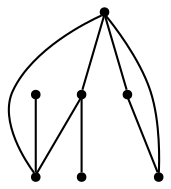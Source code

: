 graph {
  node [shape=point,comment="{\"directed\":false,\"doi\":\"10.1007/978-3-642-11805-0_10\",\"figure\":\"12 (9)\"}"]

  v0 [pos="1145.1640584901322,2646.557258189808"]
  v1 [pos="1055.0971199213072,2646.557321791215"]
  v2 [pos="1100.1305892057194,2736.5900745045055"]
  v3 [pos="1100.1305892057196,2646.557321791215"]
  v4 [pos="1010.0636188240939,2646.557258189808"]
  v5 [pos="1190.1976232129473,2646.557258189808"]
  v6 [pos="1100.1305892057194,2691.573634546453"]

  v0 -- v1 [id="-1",pos="1145.1640584901322,2646.557258189808 1137.6293238440226,2628.3840465198864 1119.8660738213116,2616.5462982177733 1100.1722957877225,2616.5462982177733 1080.4785177541332,2616.5462982177733 1062.7152677314225,2628.3840465198864 1055.0971199213072,2646.557321791215"]
  v4 -- v1 [id="-2",pos="1010.0636188240939,2646.557258189808 1055.0971199213072,2646.557321791215 1055.0971199213072,2646.557321791215 1055.0971199213072,2646.557321791215"]
  v3 -- v0 [id="-3",pos="1100.1305892057196,2646.557321791215 1145.1640584901322,2646.557258189808 1145.1640584901322,2646.557258189808 1145.1640584901322,2646.557258189808"]
  v0 -- v5 [id="-4",pos="1145.1640584901322,2646.557258189808 1190.1976232129473,2646.557258189808 1190.1976232129473,2646.557258189808 1190.1976232129473,2646.557258189808"]
  v2 -- v6 [id="-5",pos="1100.1305892057194,2736.5900745045055 1100.1305892057194,2691.573634546453 1100.1305892057194,2691.573634546453 1100.1305892057194,2691.573634546453"]
  v6 -- v3 [id="-6",pos="1100.1305892057194,2691.573634546453 1100.1305892057196,2646.557321791215 1100.1305892057196,2646.557321791215 1100.1305892057196,2646.557321791215"]
  v3 -- v1 [id="-11",pos="1100.1305892057196,2646.557321791215 1055.0971199213072,2646.557321791215 1055.0971199213072,2646.557321791215 1055.0971199213072,2646.557321791215"]
  v3 -- v2 [id="-14",pos="1100.1305892057196,2646.557321791215 1081.9920435705849,2654.1309137517756 1070.1499193058457,2671.8874090021304 1070.1499193058457,2691.573570945046 1070.1499193058457,2711.2599872935903 1081.9920435705849,2729.016482543945 1100.1305892057194,2736.5900745045055"]
}